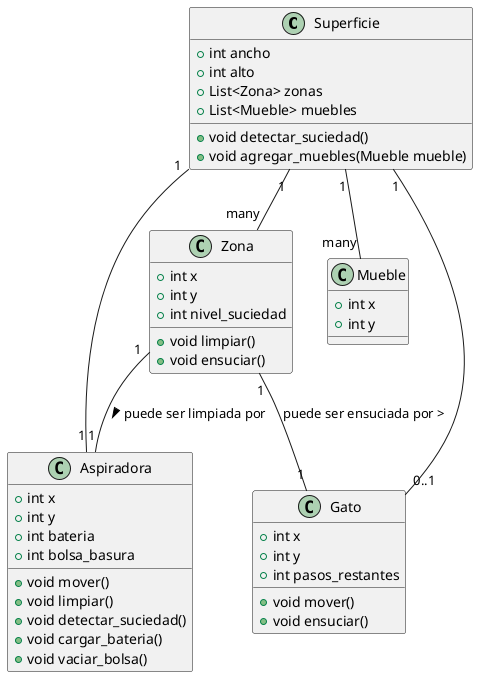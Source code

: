 @startuml
class Superficie {
  + int ancho
  + int alto
  + List<Zona> zonas
  + List<Mueble> muebles
  + void detectar_suciedad()
  + void agregar_muebles(Mueble mueble)
}

class Zona {
  + int x
  + int y
  + int nivel_suciedad
  + void limpiar()
  + void ensuciar()
}

class Aspiradora {
  + int x
  + int y
  + int bateria
  + int bolsa_basura
  + void mover()
  + void limpiar()
  + void detectar_suciedad()
  + void cargar_bateria()
  + void vaciar_bolsa()
}

class Mueble {
  + int x
  + int y
}

class Gato {
  + int x
  + int y
  + int pasos_restantes
  + void mover()
  + void ensuciar()
}

Superficie "1" -- "many" Zona
Superficie "1" -- "many" Mueble
Superficie "1" -- "1" Aspiradora
Superficie "1" -- "0..1" Gato
Zona "1" -- "1" Aspiradora : puede ser limpiada por >
Zona "1" -- "1" Gato : puede ser ensuciada por >
@enduml